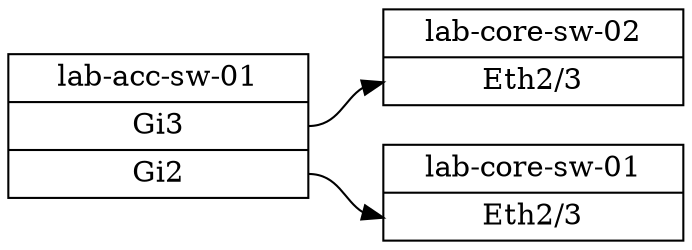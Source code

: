 digraph G {
  node [shape = record,height=.1,width=2];
  rankdir=LR;
  subgraph source {
    "lab-acc-sw-01"[label = "lab-acc-sw-01
    |<Gi3>Gi3|<Gi2>Gi2 "]
  }
  subgraph destination {
          "lab-core-sw-02"[label = "lab-core-sw-02
      | <Eth2/3>Eth2/3 "]
          "lab-core-sw-01"[label = "lab-core-sw-01
      | <Eth2/3>Eth2/3 "]
      }
  "lab-acc-sw-01":"Gi3" -> "lab-core-sw-02":"Eth2/3" 
  "lab-acc-sw-01":"Gi2" -> "lab-core-sw-01":"Eth2/3" 
}